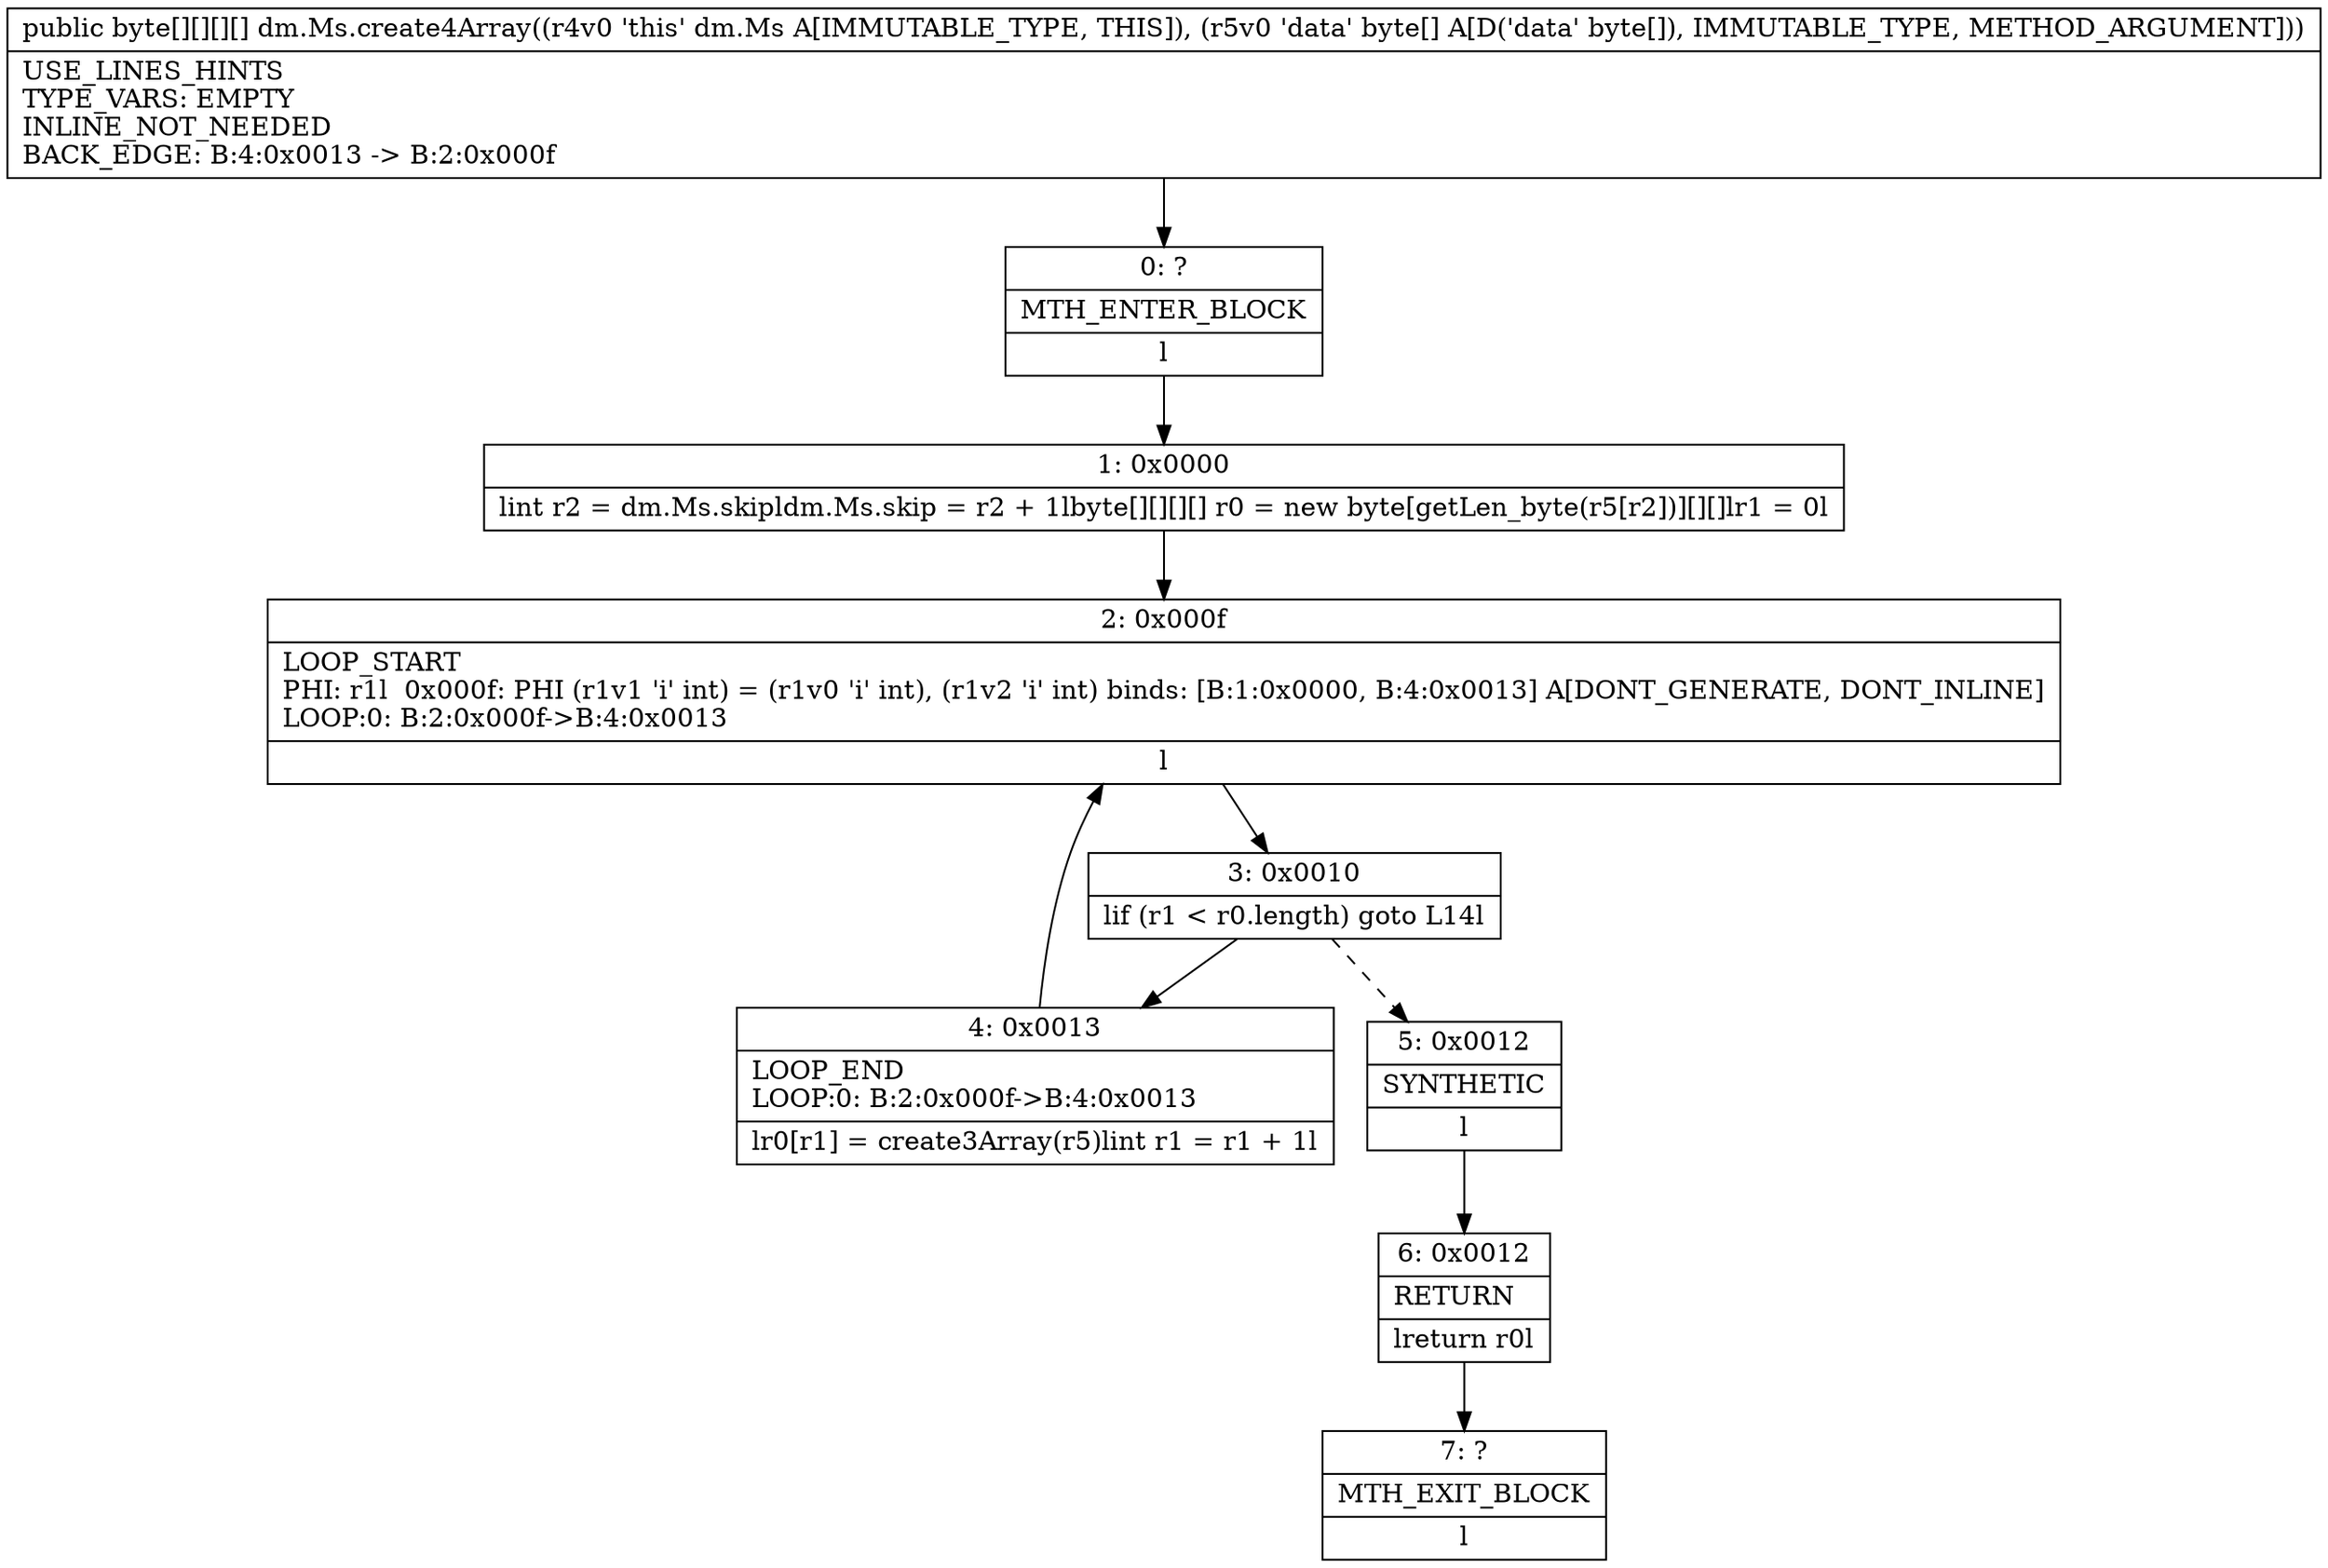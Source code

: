 digraph "CFG fordm.Ms.create4Array([B)[[[[B" {
Node_0 [shape=record,label="{0\:\ ?|MTH_ENTER_BLOCK\l|l}"];
Node_1 [shape=record,label="{1\:\ 0x0000|lint r2 = dm.Ms.skipldm.Ms.skip = r2 + 1lbyte[][][][] r0 = new byte[getLen_byte(r5[r2])][][]lr1 = 0l}"];
Node_2 [shape=record,label="{2\:\ 0x000f|LOOP_START\lPHI: r1l  0x000f: PHI (r1v1 'i' int) = (r1v0 'i' int), (r1v2 'i' int) binds: [B:1:0x0000, B:4:0x0013] A[DONT_GENERATE, DONT_INLINE]\lLOOP:0: B:2:0x000f\-\>B:4:0x0013\l|l}"];
Node_3 [shape=record,label="{3\:\ 0x0010|lif (r1 \< r0.length) goto L14l}"];
Node_4 [shape=record,label="{4\:\ 0x0013|LOOP_END\lLOOP:0: B:2:0x000f\-\>B:4:0x0013\l|lr0[r1] = create3Array(r5)lint r1 = r1 + 1l}"];
Node_5 [shape=record,label="{5\:\ 0x0012|SYNTHETIC\l|l}"];
Node_6 [shape=record,label="{6\:\ 0x0012|RETURN\l|lreturn r0l}"];
Node_7 [shape=record,label="{7\:\ ?|MTH_EXIT_BLOCK\l|l}"];
MethodNode[shape=record,label="{public byte[][][][] dm.Ms.create4Array((r4v0 'this' dm.Ms A[IMMUTABLE_TYPE, THIS]), (r5v0 'data' byte[] A[D('data' byte[]), IMMUTABLE_TYPE, METHOD_ARGUMENT]))  | USE_LINES_HINTS\lTYPE_VARS: EMPTY\lINLINE_NOT_NEEDED\lBACK_EDGE: B:4:0x0013 \-\> B:2:0x000f\l}"];
MethodNode -> Node_0;
Node_0 -> Node_1;
Node_1 -> Node_2;
Node_2 -> Node_3;
Node_3 -> Node_4;
Node_3 -> Node_5[style=dashed];
Node_4 -> Node_2;
Node_5 -> Node_6;
Node_6 -> Node_7;
}

